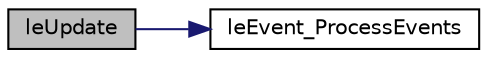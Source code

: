 digraph "leUpdate"
{
 // INTERACTIVE_SVG=YES
  edge [fontname="Helvetica",fontsize="10",labelfontname="Helvetica",labelfontsize="10"];
  node [fontname="Helvetica",fontsize="10",shape=record];
  rankdir="LR";
  Node80 [label="leUpdate",height=0.2,width=0.4,color="black", fillcolor="grey75", style="filled", fontcolor="black"];
  Node80 -> Node81 [color="midnightblue",fontsize="10",style="solid",fontname="Helvetica"];
  Node81 [label="leEvent_ProcessEvents",height=0.2,width=0.4,color="black", fillcolor="white", style="filled",URL="$legato__event_8h.html#abfba939854959314b9378e2bfcb94007",tooltip="Process events. "];
}
